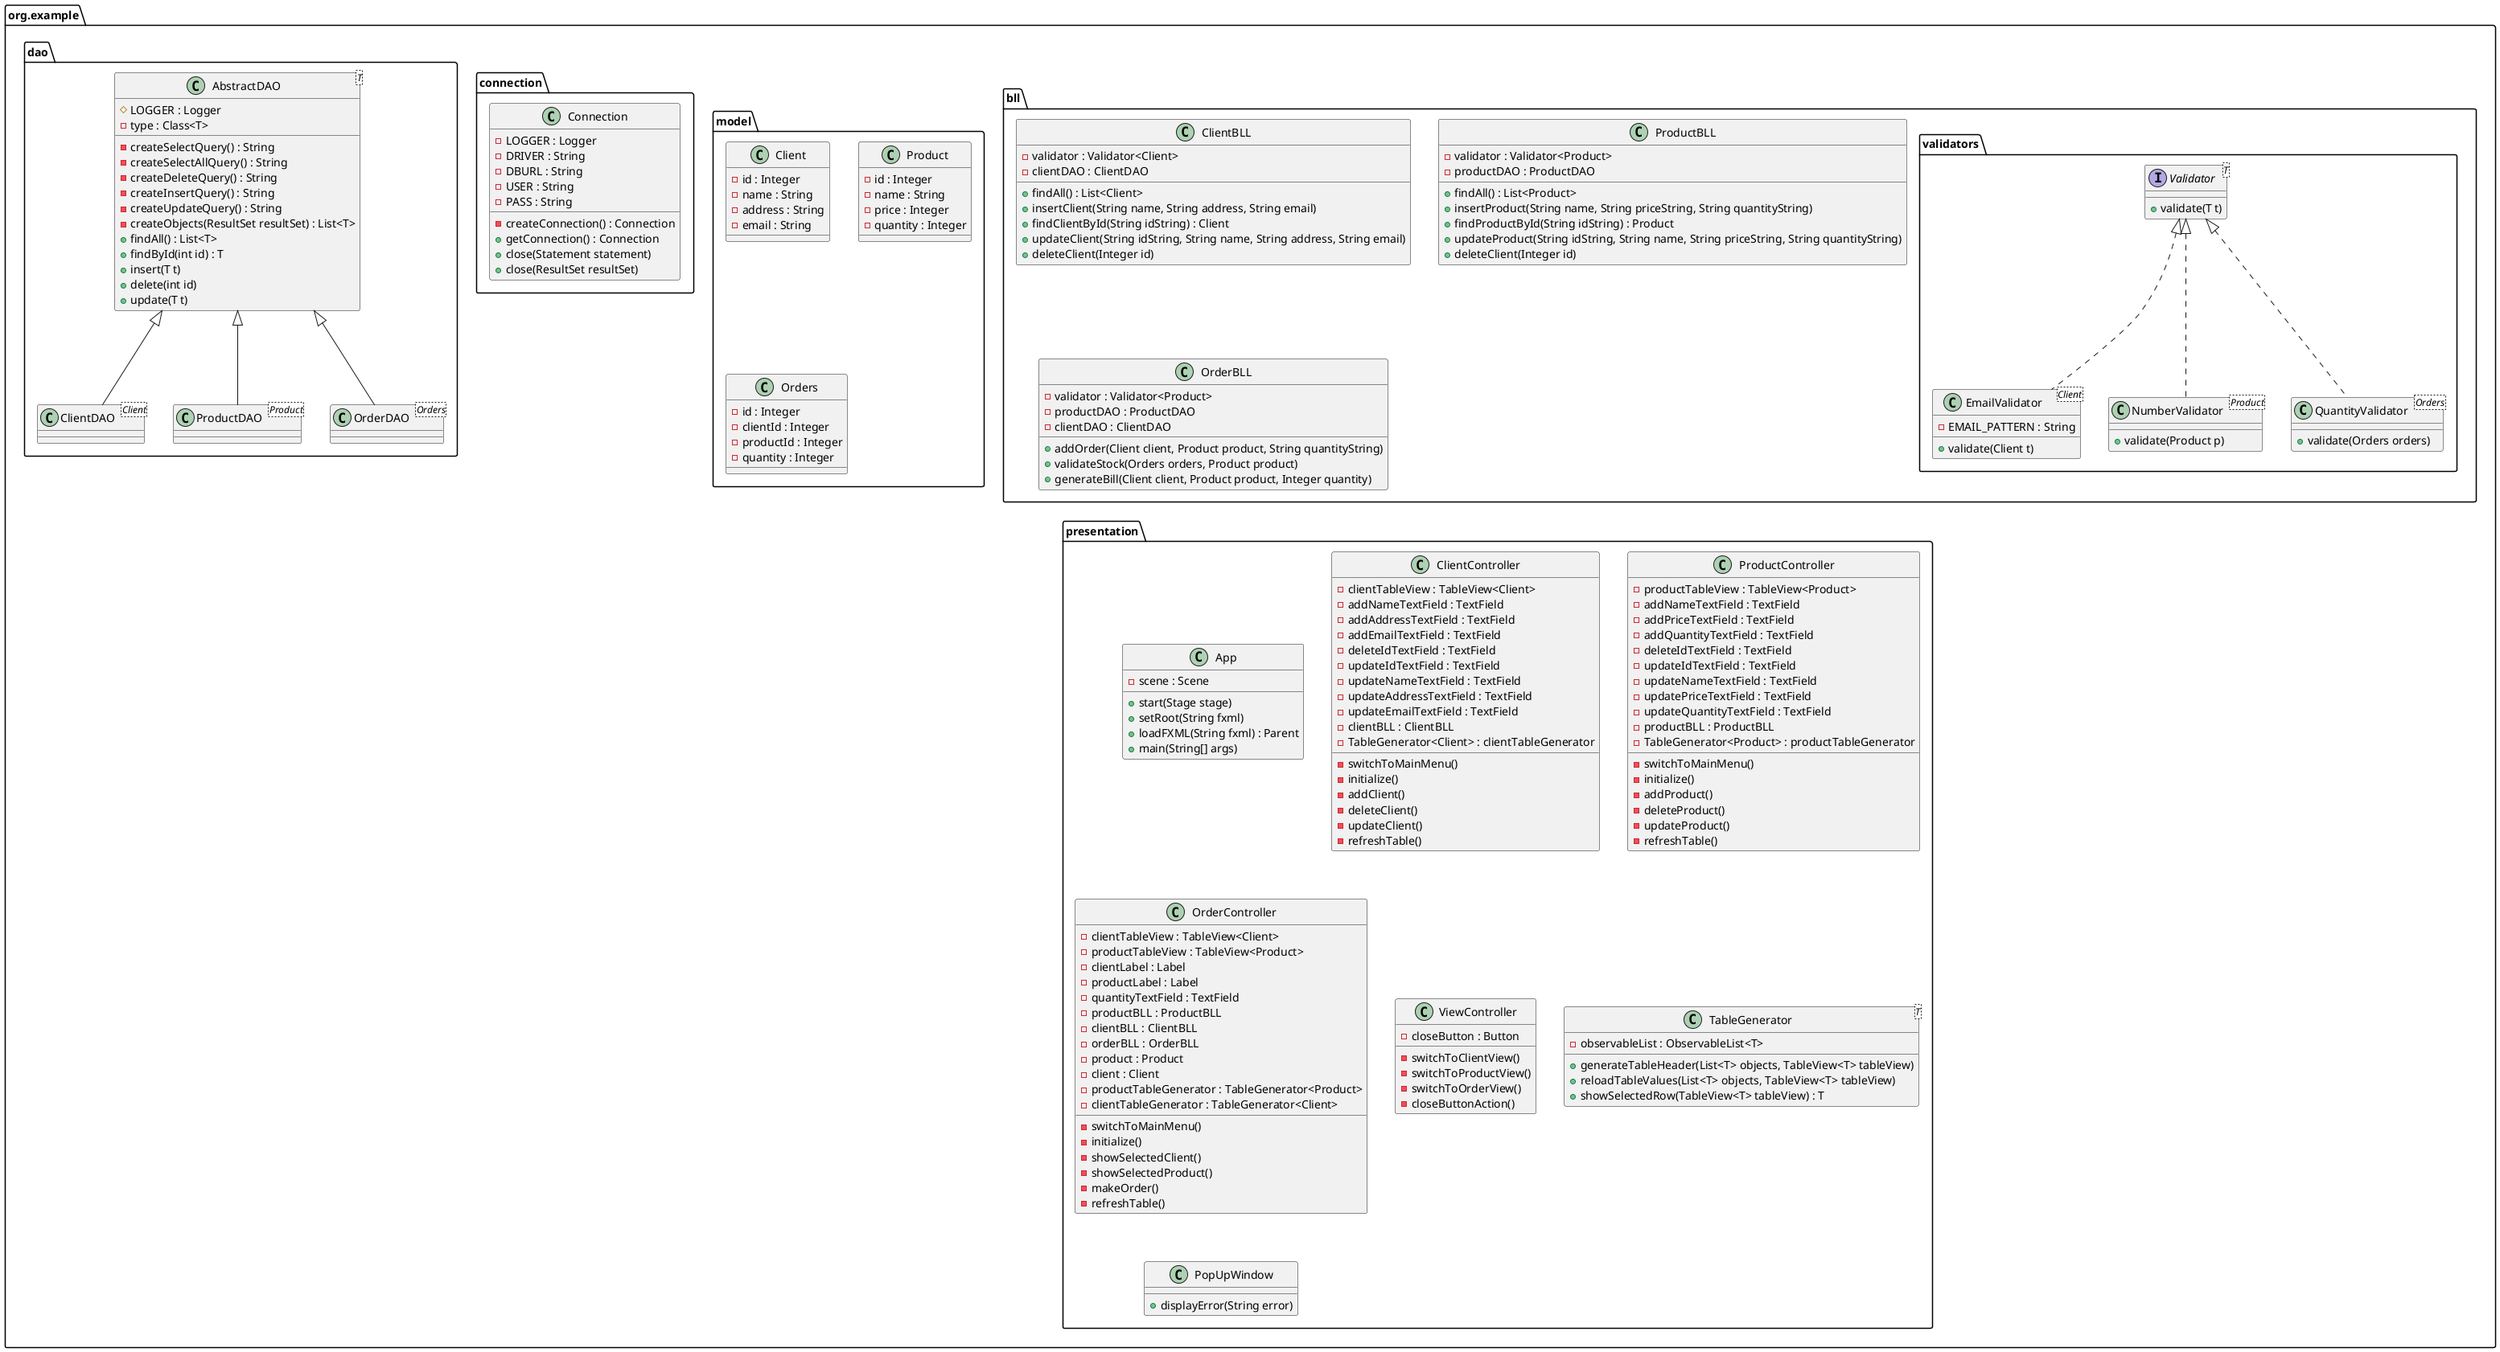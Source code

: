 @startuml
'https://plantuml.com/class-diagram

set namespaceSeparator ::
namespace org.example {
    namespace bll {
        class ClientBLL{
            -validator : Validator<Client>
            -clientDAO : ClientDAO
            +findAll() : List<Client>
            +insertClient(String name, String address, String email)
            +findClientById(String idString) : Client
            +updateClient(String idString, String name, String address, String email)
            +deleteClient(Integer id)
        }

        class ProductBLL{
            -validator : Validator<Product>
            -productDAO : ProductDAO
            +findAll() : List<Product>
            +insertProduct(String name, String priceString, String quantityString)
            +findProductById(String idString) : Product
            +updateProduct(String idString, String name, String priceString, String quantityString)
            +deleteClient(Integer id)
        }
        class OrderBLL{
            -validator : Validator<Product>
            -productDAO : ProductDAO
            -clientDAO : ClientDAO
            +addOrder(Client client, Product product, String quantityString)
            +validateStock(Orders orders, Product product)
            +generateBill(Client client, Product product, Integer quantity)
        }
        namespace validators {
            class EmailValidator<Client>{
                -EMAIL_PATTERN : String
                +validate(Client t)
            }
            class NumberValidator<Product>{
                +validate(Product p)
            }
            class QuantityValidator<Orders>{
                 +validate(Orders orders)
            }
            interface Validator<T>{
                 +validate(T t)
            }
            Validator <|.. EmailValidator
            Validator <|.. QuantityValidator
            Validator <|.. NumberValidator
            }
        }
    namespace model {
        class Client{
           -id : Integer
           -name : String
           -address : String
           -email : String
        }

        class Product{
            -id : Integer
            -name : String
            -price : Integer
            -quantity : Integer
        }

        class Orders{
            -id : Integer
            -clientId : Integer
            -productId : Integer
            -quantity : Integer
        }
    }

    namespace connection {
        class Connection{
            -LOGGER : Logger
            -DRIVER : String
            -DBURL : String
            -USER : String
            -PASS : String
            -createConnection() : Connection
            +getConnection() : Connection
            +close(Statement statement)
            +close(ResultSet resultSet)
        }
    }
    namespace dao{
        class AbstractDAO<T>{
            #LOGGER : Logger
            -type : Class<T>
            -createSelectQuery() : String
            -createSelectAllQuery() : String
            -createDeleteQuery() : String
            -createInsertQuery() : String
            -createUpdateQuery() : String
            -createObjects(ResultSet resultSet) : List<T>
            +findAll() : List<T>
            +findById(int id) : T
            +insert(T t)
            +delete(int id)
            +update(T t)
        }

        class ClientDAO<Client>
        class ProductDAO<Product>
        class OrderDAO<Orders>

        AbstractDAO <|-- ClientDAO
        AbstractDAO <|-- ProductDAO
        AbstractDAO <|-- OrderDAO
    }
    namespace presentation{
    class App{
        -scene : Scene
        +start(Stage stage)
        +setRoot(String fxml)
        +loadFXML(String fxml) : Parent
        +main(String[] args)
    }

    class ClientController{
        -clientTableView : TableView<Client>
        -addNameTextField : TextField
        -addAddressTextField : TextField
        -addEmailTextField : TextField
        -deleteIdTextField : TextField
        -updateIdTextField : TextField
        -updateNameTextField : TextField
        -updateAddressTextField : TextField
        -updateEmailTextField : TextField
        -clientBLL : ClientBLL
        -TableGenerator<Client> : clientTableGenerator
        -switchToMainMenu()
        -initialize()
        -addClient()
        -deleteClient()
        -updateClient()
        -refreshTable()
    }

    class ProductController{
        -productTableView : TableView<Product>
        -addNameTextField : TextField
        -addPriceTextField : TextField
        -addQuantityTextField : TextField
        -deleteIdTextField : TextField
        -updateIdTextField : TextField
        -updateNameTextField : TextField
        -updatePriceTextField : TextField
        -updateQuantityTextField : TextField
        -productBLL : ProductBLL
        -TableGenerator<Product> : productTableGenerator
        -switchToMainMenu()
        -initialize()
        -addProduct()
        -deleteProduct()
        -updateProduct()
        -refreshTable()
    }

    class OrderController {
        -clientTableView : TableView<Client>
        -productTableView : TableView<Product>
        -clientLabel : Label
        -productLabel : Label
        -quantityTextField : TextField
        -productBLL : ProductBLL
        -clientBLL : ClientBLL
        -orderBLL : OrderBLL
        -product : Product
        -client : Client
        -productTableGenerator : TableGenerator<Product>
        -clientTableGenerator : TableGenerator<Client>
        -switchToMainMenu()
        -initialize()
        -showSelectedClient()
        -showSelectedProduct()
        -makeOrder()
        -refreshTable()
    }

    class ViewController{
        -closeButton : Button
        -switchToClientView()
        -switchToProductView()
        -switchToOrderView()
        -closeButtonAction()
    }

    class TableGenerator<T>{
        -observableList : ObservableList<T>
        +generateTableHeader(List<T> objects, TableView<T> tableView)
        +reloadTableValues(List<T> objects, TableView<T> tableView)
        +showSelectedRow(TableView<T> tableView) : T
    }

    class PopUpWindow {
        +displayError(String error)
    }
    }


}

@enduml